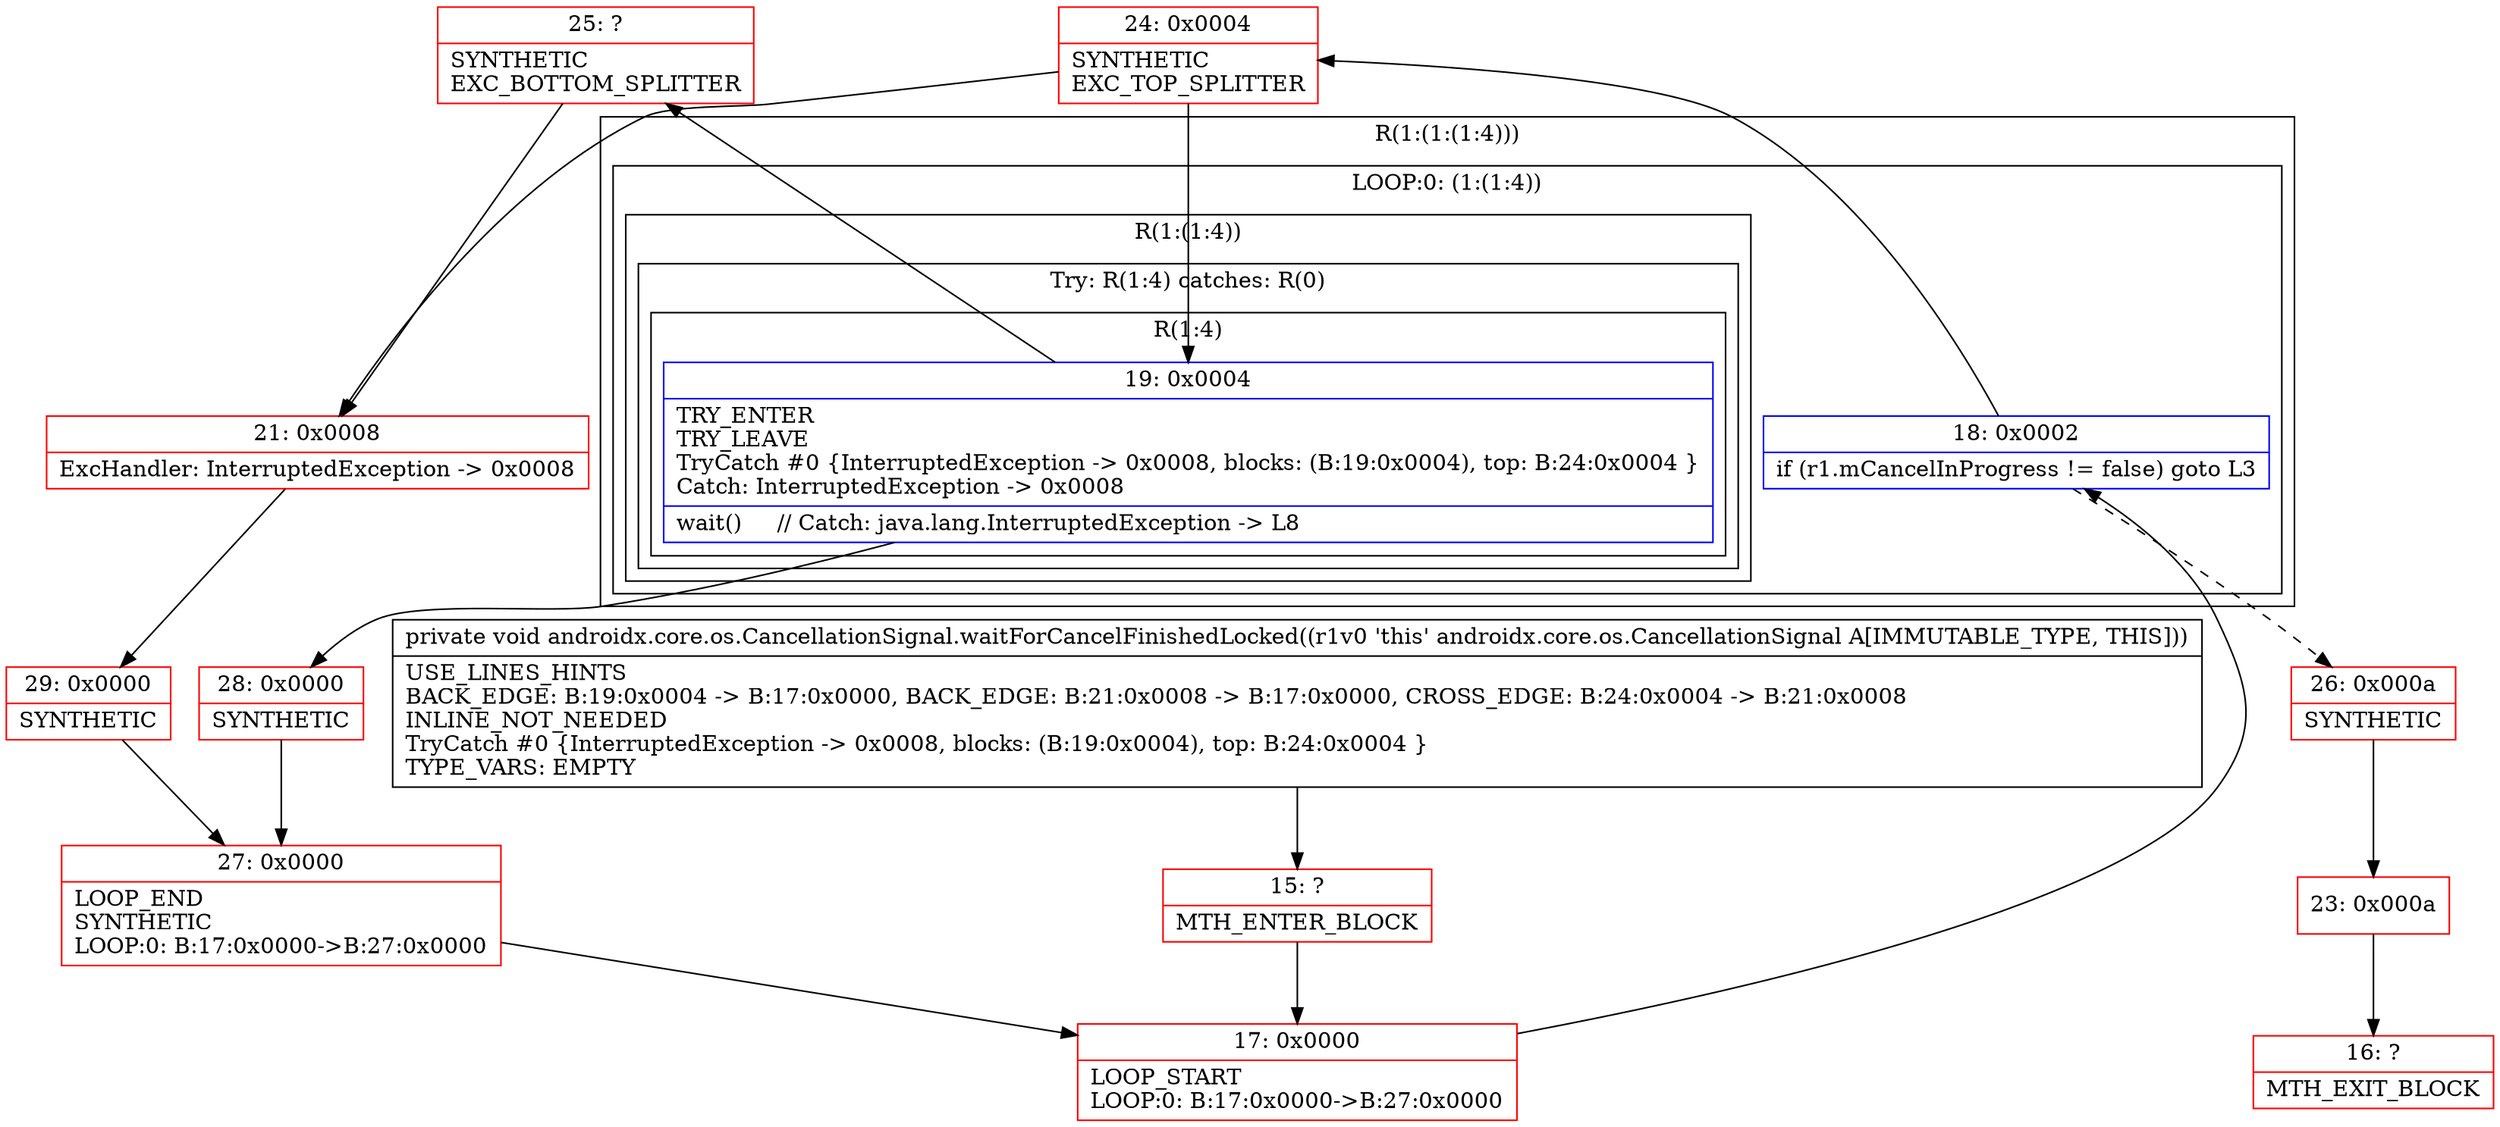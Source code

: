 digraph "CFG forandroidx.core.os.CancellationSignal.waitForCancelFinishedLocked()V" {
subgraph cluster_Region_505108871 {
label = "R(1:(1:(1:4)))";
node [shape=record,color=blue];
subgraph cluster_LoopRegion_1793056855 {
label = "LOOP:0: (1:(1:4))";
node [shape=record,color=blue];
Node_18 [shape=record,label="{18\:\ 0x0002|if (r1.mCancelInProgress != false) goto L3\l}"];
subgraph cluster_Region_423967145 {
label = "R(1:(1:4))";
node [shape=record,color=blue];
subgraph cluster_TryCatchRegion_2061747064 {
label = "Try: R(1:4) catches: R(0)";
node [shape=record,color=blue];
subgraph cluster_Region_1055947458 {
label = "R(1:4)";
node [shape=record,color=blue];
Node_19 [shape=record,label="{19\:\ 0x0004|TRY_ENTER\lTRY_LEAVE\lTryCatch #0 \{InterruptedException \-\> 0x0008, blocks: (B:19:0x0004), top: B:24:0x0004 \}\lCatch: InterruptedException \-\> 0x0008\l|wait()     \/\/ Catch: java.lang.InterruptedException \-\> L8\l}"];
}
subgraph cluster_Region_725149715 {
label = "R(0) | ExcHandler: InterruptedException \-\> 0x0008\l";
node [shape=record,color=blue];
}
}
}
}
}
subgraph cluster_Region_725149715 {
label = "R(0) | ExcHandler: InterruptedException \-\> 0x0008\l";
node [shape=record,color=blue];
}
Node_15 [shape=record,color=red,label="{15\:\ ?|MTH_ENTER_BLOCK\l}"];
Node_17 [shape=record,color=red,label="{17\:\ 0x0000|LOOP_START\lLOOP:0: B:17:0x0000\-\>B:27:0x0000\l}"];
Node_24 [shape=record,color=red,label="{24\:\ 0x0004|SYNTHETIC\lEXC_TOP_SPLITTER\l}"];
Node_25 [shape=record,color=red,label="{25\:\ ?|SYNTHETIC\lEXC_BOTTOM_SPLITTER\l}"];
Node_28 [shape=record,color=red,label="{28\:\ 0x0000|SYNTHETIC\l}"];
Node_27 [shape=record,color=red,label="{27\:\ 0x0000|LOOP_END\lSYNTHETIC\lLOOP:0: B:17:0x0000\-\>B:27:0x0000\l}"];
Node_21 [shape=record,color=red,label="{21\:\ 0x0008|ExcHandler: InterruptedException \-\> 0x0008\l}"];
Node_29 [shape=record,color=red,label="{29\:\ 0x0000|SYNTHETIC\l}"];
Node_26 [shape=record,color=red,label="{26\:\ 0x000a|SYNTHETIC\l}"];
Node_23 [shape=record,color=red,label="{23\:\ 0x000a}"];
Node_16 [shape=record,color=red,label="{16\:\ ?|MTH_EXIT_BLOCK\l}"];
MethodNode[shape=record,label="{private void androidx.core.os.CancellationSignal.waitForCancelFinishedLocked((r1v0 'this' androidx.core.os.CancellationSignal A[IMMUTABLE_TYPE, THIS]))  | USE_LINES_HINTS\lBACK_EDGE: B:19:0x0004 \-\> B:17:0x0000, BACK_EDGE: B:21:0x0008 \-\> B:17:0x0000, CROSS_EDGE: B:24:0x0004 \-\> B:21:0x0008\lINLINE_NOT_NEEDED\lTryCatch #0 \{InterruptedException \-\> 0x0008, blocks: (B:19:0x0004), top: B:24:0x0004 \}\lTYPE_VARS: EMPTY\l}"];
MethodNode -> Node_15;Node_18 -> Node_24;
Node_18 -> Node_26[style=dashed];
Node_19 -> Node_25;
Node_19 -> Node_28;
Node_15 -> Node_17;
Node_17 -> Node_18;
Node_24 -> Node_19;
Node_24 -> Node_21;
Node_25 -> Node_21;
Node_28 -> Node_27;
Node_27 -> Node_17;
Node_21 -> Node_29;
Node_29 -> Node_27;
Node_26 -> Node_23;
Node_23 -> Node_16;
}

